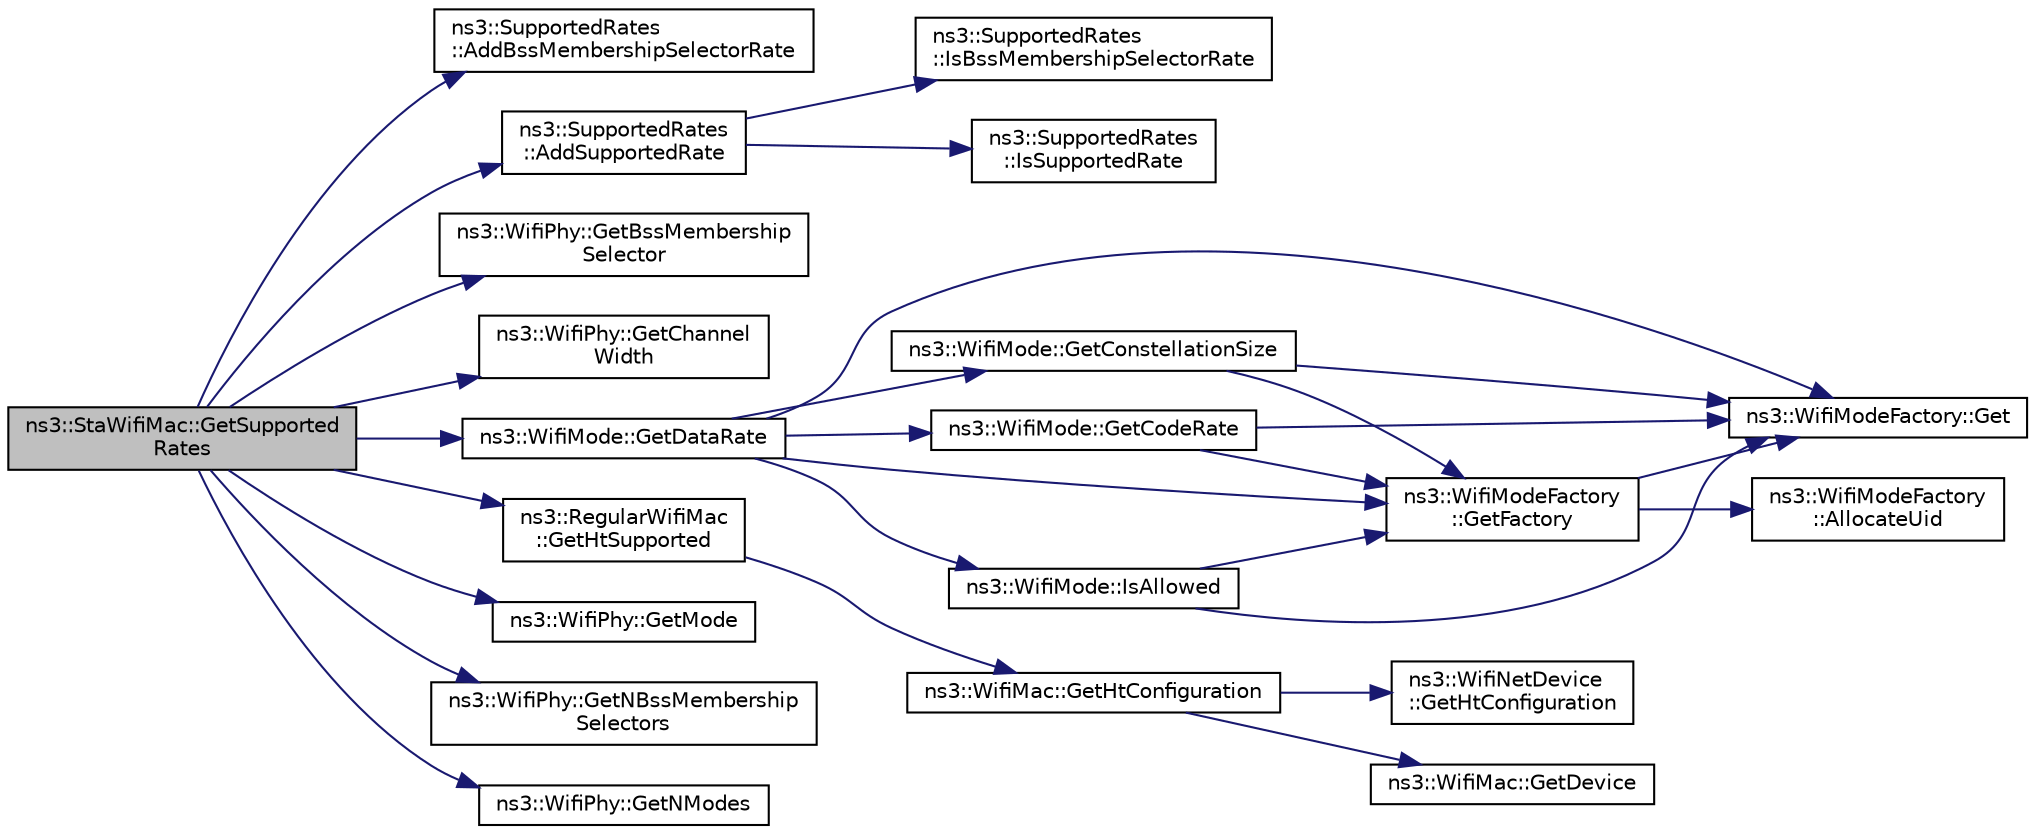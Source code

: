 digraph "ns3::StaWifiMac::GetSupportedRates"
{
 // LATEX_PDF_SIZE
  edge [fontname="Helvetica",fontsize="10",labelfontname="Helvetica",labelfontsize="10"];
  node [fontname="Helvetica",fontsize="10",shape=record];
  rankdir="LR";
  Node1 [label="ns3::StaWifiMac::GetSupported\lRates",height=0.2,width=0.4,color="black", fillcolor="grey75", style="filled", fontcolor="black",tooltip="Return an instance of SupportedRates that contains all rates that we support including HT rates."];
  Node1 -> Node2 [color="midnightblue",fontsize="10",style="solid",fontname="Helvetica"];
  Node2 [label="ns3::SupportedRates\l::AddBssMembershipSelectorRate",height=0.2,width=0.4,color="black", fillcolor="white", style="filled",URL="$classns3_1_1_supported_rates.html#a340fb4850056775b7e532bffc1b08182",tooltip="Add a special value to the supported rate set, corresponding to a BSS membership selector."];
  Node1 -> Node3 [color="midnightblue",fontsize="10",style="solid",fontname="Helvetica"];
  Node3 [label="ns3::SupportedRates\l::AddSupportedRate",height=0.2,width=0.4,color="black", fillcolor="white", style="filled",URL="$classns3_1_1_supported_rates.html#aeaee0cacfafe73f0c661cceaf53da0f3",tooltip="Add the given rate to the supported rates."];
  Node3 -> Node4 [color="midnightblue",fontsize="10",style="solid",fontname="Helvetica"];
  Node4 [label="ns3::SupportedRates\l::IsBssMembershipSelectorRate",height=0.2,width=0.4,color="black", fillcolor="white", style="filled",URL="$classns3_1_1_supported_rates.html#ac446bb3a15cca0e5ad97a49f7020ed10",tooltip="Check if the given rate is a BSS membership selector value."];
  Node3 -> Node5 [color="midnightblue",fontsize="10",style="solid",fontname="Helvetica"];
  Node5 [label="ns3::SupportedRates\l::IsSupportedRate",height=0.2,width=0.4,color="black", fillcolor="white", style="filled",URL="$classns3_1_1_supported_rates.html#af37717777db2e91a41dd6e7f00a0beaf",tooltip="Check if the given rate is supported."];
  Node1 -> Node6 [color="midnightblue",fontsize="10",style="solid",fontname="Helvetica"];
  Node6 [label="ns3::WifiPhy::GetBssMembership\lSelector",height=0.2,width=0.4,color="black", fillcolor="white", style="filled",URL="$classns3_1_1_wifi_phy.html#a1c8c7b4d4a3578369b508fe008c85b6c",tooltip="The WifiPhy::BssMembershipSelector() method is used (e.g., by a WifiRemoteStationManager) to determin..."];
  Node1 -> Node7 [color="midnightblue",fontsize="10",style="solid",fontname="Helvetica"];
  Node7 [label="ns3::WifiPhy::GetChannel\lWidth",height=0.2,width=0.4,color="black", fillcolor="white", style="filled",URL="$classns3_1_1_wifi_phy.html#af55a96fc67e724abd99aeaeab826187f",tooltip=" "];
  Node1 -> Node8 [color="midnightblue",fontsize="10",style="solid",fontname="Helvetica"];
  Node8 [label="ns3::WifiMode::GetDataRate",height=0.2,width=0.4,color="black", fillcolor="white", style="filled",URL="$classns3_1_1_wifi_mode.html#ad90f36e733ceaf8c5771cfbda437e14f",tooltip=" "];
  Node8 -> Node9 [color="midnightblue",fontsize="10",style="solid",fontname="Helvetica"];
  Node9 [label="ns3::WifiModeFactory::Get",height=0.2,width=0.4,color="black", fillcolor="white", style="filled",URL="$classns3_1_1_wifi_mode_factory.html#a3086868810ff4347e31c63027726f544",tooltip="Return a WifiModeItem at the given UID index."];
  Node8 -> Node10 [color="midnightblue",fontsize="10",style="solid",fontname="Helvetica"];
  Node10 [label="ns3::WifiMode::GetCodeRate",height=0.2,width=0.4,color="black", fillcolor="white", style="filled",URL="$classns3_1_1_wifi_mode.html#abbbea987249a16c776803ba6e2ca9973",tooltip=" "];
  Node10 -> Node9 [color="midnightblue",fontsize="10",style="solid",fontname="Helvetica"];
  Node10 -> Node11 [color="midnightblue",fontsize="10",style="solid",fontname="Helvetica"];
  Node11 [label="ns3::WifiModeFactory\l::GetFactory",height=0.2,width=0.4,color="black", fillcolor="white", style="filled",URL="$classns3_1_1_wifi_mode_factory.html#a9c6f695d733355dee8d74bd1709868fc",tooltip="Return a WifiModeFactory."];
  Node11 -> Node12 [color="midnightblue",fontsize="10",style="solid",fontname="Helvetica"];
  Node12 [label="ns3::WifiModeFactory\l::AllocateUid",height=0.2,width=0.4,color="black", fillcolor="white", style="filled",URL="$classns3_1_1_wifi_mode_factory.html#a89a9c38617bd3f7be4a8919ce9675996",tooltip="Allocate a WifiModeItem from a given uniqueUid."];
  Node11 -> Node9 [color="midnightblue",fontsize="10",style="solid",fontname="Helvetica"];
  Node8 -> Node13 [color="midnightblue",fontsize="10",style="solid",fontname="Helvetica"];
  Node13 [label="ns3::WifiMode::GetConstellationSize",height=0.2,width=0.4,color="black", fillcolor="white", style="filled",URL="$classns3_1_1_wifi_mode.html#a1437871ae722c85d980a8af3ba522d39",tooltip=" "];
  Node13 -> Node9 [color="midnightblue",fontsize="10",style="solid",fontname="Helvetica"];
  Node13 -> Node11 [color="midnightblue",fontsize="10",style="solid",fontname="Helvetica"];
  Node8 -> Node11 [color="midnightblue",fontsize="10",style="solid",fontname="Helvetica"];
  Node8 -> Node14 [color="midnightblue",fontsize="10",style="solid",fontname="Helvetica"];
  Node14 [label="ns3::WifiMode::IsAllowed",height=0.2,width=0.4,color="black", fillcolor="white", style="filled",URL="$classns3_1_1_wifi_mode.html#ae92b3cca34abdd76211fe9fbf19a6c09",tooltip=" "];
  Node14 -> Node9 [color="midnightblue",fontsize="10",style="solid",fontname="Helvetica"];
  Node14 -> Node11 [color="midnightblue",fontsize="10",style="solid",fontname="Helvetica"];
  Node1 -> Node15 [color="midnightblue",fontsize="10",style="solid",fontname="Helvetica"];
  Node15 [label="ns3::RegularWifiMac\l::GetHtSupported",height=0.2,width=0.4,color="black", fillcolor="white", style="filled",URL="$classns3_1_1_regular_wifi_mac.html#a9b3ffa51f38fbdb175b811dddb83b90e",tooltip="Return whether the device supports HT."];
  Node15 -> Node16 [color="midnightblue",fontsize="10",style="solid",fontname="Helvetica"];
  Node16 [label="ns3::WifiMac::GetHtConfiguration",height=0.2,width=0.4,color="black", fillcolor="white", style="filled",URL="$classns3_1_1_wifi_mac.html#a0206221199cff854a4a1433688c4be8b",tooltip=" "];
  Node16 -> Node17 [color="midnightblue",fontsize="10",style="solid",fontname="Helvetica"];
  Node17 [label="ns3::WifiMac::GetDevice",height=0.2,width=0.4,color="black", fillcolor="white", style="filled",URL="$classns3_1_1_wifi_mac.html#ad2f6868310980347c60bbfa08494dc4a",tooltip="Return the device this PHY is associated with."];
  Node16 -> Node18 [color="midnightblue",fontsize="10",style="solid",fontname="Helvetica"];
  Node18 [label="ns3::WifiNetDevice\l::GetHtConfiguration",height=0.2,width=0.4,color="black", fillcolor="white", style="filled",URL="$classns3_1_1_wifi_net_device.html#a20c98121e79afae35d03d9f5a3fa4ce8",tooltip=" "];
  Node1 -> Node19 [color="midnightblue",fontsize="10",style="solid",fontname="Helvetica"];
  Node19 [label="ns3::WifiPhy::GetMode",height=0.2,width=0.4,color="black", fillcolor="white", style="filled",URL="$classns3_1_1_wifi_phy.html#aa1b9ecfcc6436b8882af36500cb0a2ea",tooltip="The WifiPhy::GetNModes() and WifiPhy::GetMode() methods are used (e.g., by a WifiRemoteStationManager..."];
  Node1 -> Node20 [color="midnightblue",fontsize="10",style="solid",fontname="Helvetica"];
  Node20 [label="ns3::WifiPhy::GetNBssMembership\lSelectors",height=0.2,width=0.4,color="black", fillcolor="white", style="filled",URL="$classns3_1_1_wifi_phy.html#a341d9348aab7780e20986509becc1a6c",tooltip="The WifiPhy::NBssMembershipSelectors() method is used (e.g., by a WifiRemoteStationManager) to determ..."];
  Node1 -> Node21 [color="midnightblue",fontsize="10",style="solid",fontname="Helvetica"];
  Node21 [label="ns3::WifiPhy::GetNModes",height=0.2,width=0.4,color="black", fillcolor="white", style="filled",URL="$classns3_1_1_wifi_phy.html#a978d3a554116b0654c40fc22e469ceaa",tooltip="The WifiPhy::GetNModes() and WifiPhy::GetMode() methods are used (e.g., by a WifiRemoteStationManager..."];
}
